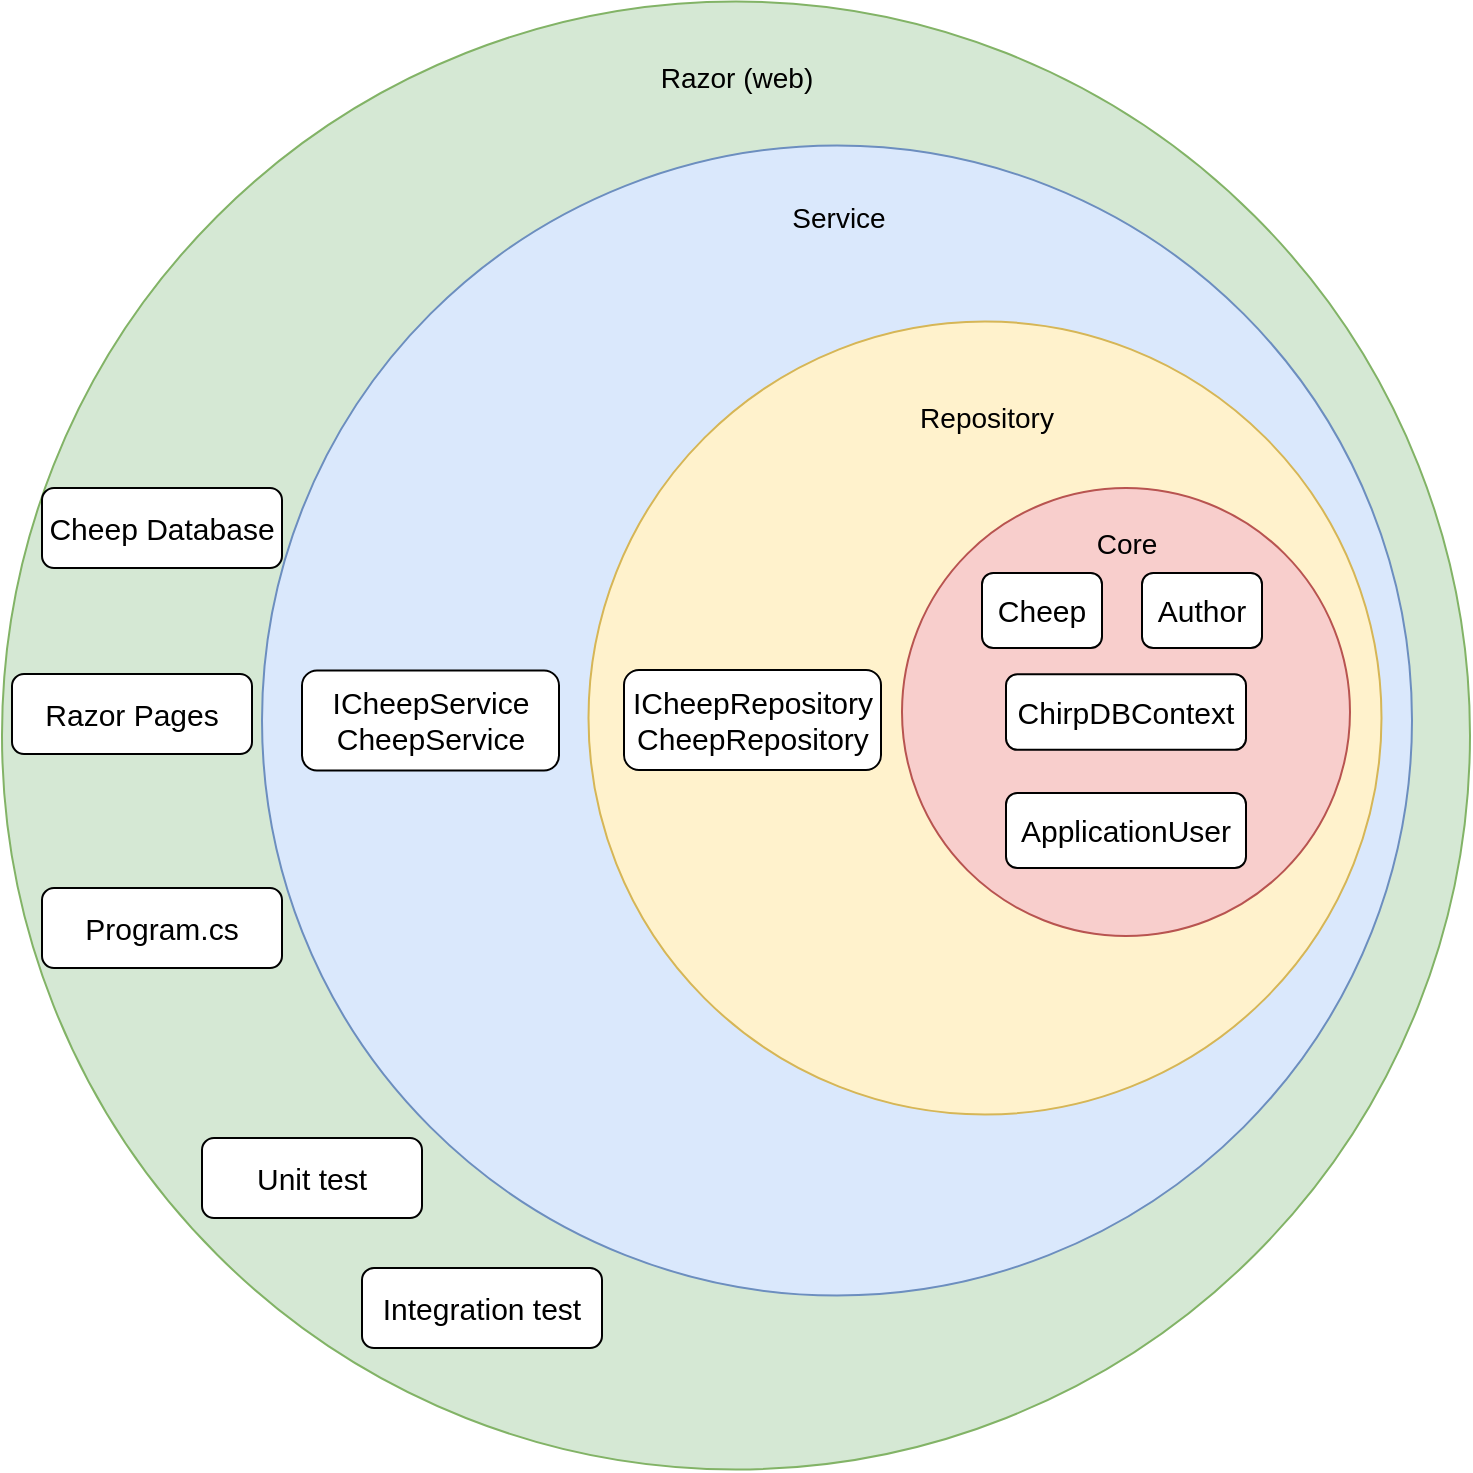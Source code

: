 <mxfile version="25.0.2">
  <diagram name="Side-1" id="tQ3ED9M-LZ-OiMMd92D-">
    <mxGraphModel dx="1018" dy="767" grid="1" gridSize="10" guides="1" tooltips="1" connect="1" arrows="1" fold="1" page="1" pageScale="1" pageWidth="827" pageHeight="1169" math="0" shadow="0">
      <root>
        <mxCell id="0" />
        <mxCell id="1" parent="0" />
        <mxCell id="rPxadUNjQppIRwe-aiAt-1" value="" style="ellipse;whiteSpace=wrap;html=1;aspect=fixed;fillColor=#d5e8d4;strokeColor=#82b366;" parent="1" vertex="1">
          <mxGeometry x="10" y="16.75" width="734" height="734" as="geometry" />
        </mxCell>
        <mxCell id="dsQhrnz6dbz95GXW7geE-5" value="&lt;font style=&quot;font-size: 14px;&quot;&gt;Razor (web)&lt;/font&gt;" style="text;html=1;align=center;verticalAlign=middle;resizable=0;points=[];autosize=1;strokeColor=none;fillColor=none;" parent="1" vertex="1">
          <mxGeometry x="327" y="40" width="100" height="30" as="geometry" />
        </mxCell>
        <mxCell id="jBLSQDo_EEXTpT7623js-5" value="" style="group" vertex="1" connectable="0" parent="1">
          <mxGeometry x="140" y="88.75" width="575" height="601.25" as="geometry" />
        </mxCell>
        <mxCell id="MNsl9z6oucMadm4XGt5h-1" value="" style="ellipse;whiteSpace=wrap;html=1;aspect=fixed;fillColor=#dae8fc;strokeColor=#6c8ebf;" parent="jBLSQDo_EEXTpT7623js-5" vertex="1">
          <mxGeometry width="575" height="575" as="geometry" />
        </mxCell>
        <mxCell id="dsQhrnz6dbz95GXW7geE-3" value="&lt;font style=&quot;font-size: 14px;&quot;&gt;Service&lt;/font&gt;" style="text;html=1;align=center;verticalAlign=middle;resizable=0;points=[];autosize=1;strokeColor=none;fillColor=none;" parent="jBLSQDo_EEXTpT7623js-5" vertex="1">
          <mxGeometry x="252.5" y="21.25" width="70" height="30" as="geometry" />
        </mxCell>
        <mxCell id="jBLSQDo_EEXTpT7623js-1" value="&lt;font style=&quot;font-size: 15px;&quot;&gt;ICheepService&lt;/font&gt;&lt;div&gt;&lt;font style=&quot;font-size: 15px;&quot;&gt;CheepService&lt;/font&gt;&lt;/div&gt;" style="rounded=1;whiteSpace=wrap;html=1;" vertex="1" parent="jBLSQDo_EEXTpT7623js-5">
          <mxGeometry x="20" y="262.5" width="128.5" height="50" as="geometry" />
        </mxCell>
        <mxCell id="jBLSQDo_EEXTpT7623js-9" value="&lt;span style=&quot;font-size: 15px;&quot;&gt;Integration test&lt;/span&gt;" style="rounded=1;whiteSpace=wrap;html=1;" vertex="1" parent="jBLSQDo_EEXTpT7623js-5">
          <mxGeometry x="50" y="561.25" width="120" height="40" as="geometry" />
        </mxCell>
        <mxCell id="jBLSQDo_EEXTpT7623js-4" value="" style="group" vertex="1" connectable="0" parent="1">
          <mxGeometry x="303.25" y="176.75" width="396.5" height="396.5" as="geometry" />
        </mxCell>
        <mxCell id="MNsl9z6oucMadm4XGt5h-2" value="" style="ellipse;whiteSpace=wrap;html=1;aspect=fixed;fillColor=#fff2cc;strokeColor=#d6b656;" parent="jBLSQDo_EEXTpT7623js-4" vertex="1">
          <mxGeometry width="396.5" height="396.5" as="geometry" />
        </mxCell>
        <mxCell id="dsQhrnz6dbz95GXW7geE-1" value="&lt;font style=&quot;font-size: 14px;&quot;&gt;Repository&lt;/font&gt;" style="text;html=1;align=center;verticalAlign=middle;resizable=0;points=[];autosize=1;strokeColor=none;fillColor=none;" parent="jBLSQDo_EEXTpT7623js-4" vertex="1">
          <mxGeometry x="153.25" y="33.25" width="90" height="30" as="geometry" />
        </mxCell>
        <mxCell id="rPxadUNjQppIRwe-aiAt-10" value="&lt;font style=&quot;font-size: 15px;&quot;&gt;ICheepRepository&lt;/font&gt;&lt;div&gt;&lt;font style=&quot;font-size: 15px;&quot;&gt;CheepRepository&lt;/font&gt;&lt;/div&gt;" style="rounded=1;whiteSpace=wrap;html=1;" parent="jBLSQDo_EEXTpT7623js-4" vertex="1">
          <mxGeometry x="17.75" y="174.25" width="128.5" height="50" as="geometry" />
        </mxCell>
        <mxCell id="rPxadUNjQppIRwe-aiAt-9" value="" style="group" parent="1" vertex="1" connectable="0">
          <mxGeometry x="460" y="260" width="224" height="224" as="geometry" />
        </mxCell>
        <mxCell id="MNsl9z6oucMadm4XGt5h-3" value="" style="ellipse;whiteSpace=wrap;html=1;aspect=fixed;fillColor=#f8cecc;strokeColor=#b85450;" parent="rPxadUNjQppIRwe-aiAt-9" vertex="1">
          <mxGeometry width="224" height="224" as="geometry" />
        </mxCell>
        <mxCell id="dsQhrnz6dbz95GXW7geE-2" value="&lt;font style=&quot;font-size: 14px;&quot;&gt;Core&lt;/font&gt;" style="text;html=1;align=center;verticalAlign=middle;resizable=0;points=[];autosize=1;strokeColor=none;fillColor=none;" parent="rPxadUNjQppIRwe-aiAt-9" vertex="1">
          <mxGeometry x="87" y="12.5" width="50" height="30" as="geometry" />
        </mxCell>
        <mxCell id="rPxadUNjQppIRwe-aiAt-4" value="&lt;font style=&quot;font-size: 15px;&quot;&gt;Cheep&lt;/font&gt;" style="rounded=1;whiteSpace=wrap;html=1;" parent="rPxadUNjQppIRwe-aiAt-9" vertex="1">
          <mxGeometry x="40" y="42.5" width="60" height="37.5" as="geometry" />
        </mxCell>
        <mxCell id="rPxadUNjQppIRwe-aiAt-5" value="&lt;font style=&quot;font-size: 15px;&quot;&gt;Author&lt;/font&gt;" style="rounded=1;whiteSpace=wrap;html=1;" parent="rPxadUNjQppIRwe-aiAt-9" vertex="1">
          <mxGeometry x="120" y="42.5" width="60" height="37.5" as="geometry" />
        </mxCell>
        <mxCell id="rPxadUNjQppIRwe-aiAt-7" value="&lt;font style=&quot;font-size: 15px;&quot;&gt;ChirpDBContext&lt;/font&gt;" style="rounded=1;whiteSpace=wrap;html=1;" parent="rPxadUNjQppIRwe-aiAt-9" vertex="1">
          <mxGeometry x="52" y="93.12" width="120" height="37.75" as="geometry" />
        </mxCell>
        <mxCell id="rPxadUNjQppIRwe-aiAt-8" value="&lt;font style=&quot;font-size: 15px;&quot;&gt;ApplicationUser&lt;/font&gt;" style="rounded=1;whiteSpace=wrap;html=1;" parent="rPxadUNjQppIRwe-aiAt-9" vertex="1">
          <mxGeometry x="52" y="152.5" width="120" height="37.5" as="geometry" />
        </mxCell>
        <mxCell id="jBLSQDo_EEXTpT7623js-2" value="&lt;span style=&quot;font-size: 15px;&quot;&gt;Razor Pages&lt;/span&gt;" style="rounded=1;whiteSpace=wrap;html=1;" vertex="1" parent="1">
          <mxGeometry x="15" y="353" width="120" height="40" as="geometry" />
        </mxCell>
        <mxCell id="jBLSQDo_EEXTpT7623js-6" value="&lt;span style=&quot;font-size: 15px;&quot;&gt;Program.cs&lt;/span&gt;" style="rounded=1;whiteSpace=wrap;html=1;" vertex="1" parent="1">
          <mxGeometry x="30" y="460" width="120" height="40" as="geometry" />
        </mxCell>
        <mxCell id="jBLSQDo_EEXTpT7623js-7" value="&lt;span style=&quot;font-size: 15px;&quot;&gt;Cheep Database&lt;/span&gt;" style="rounded=1;whiteSpace=wrap;html=1;" vertex="1" parent="1">
          <mxGeometry x="30" y="260" width="120" height="40" as="geometry" />
        </mxCell>
        <mxCell id="jBLSQDo_EEXTpT7623js-8" value="&lt;span style=&quot;font-size: 15px;&quot;&gt;Unit test&lt;/span&gt;" style="rounded=1;whiteSpace=wrap;html=1;" vertex="1" parent="1">
          <mxGeometry x="110" y="585" width="110" height="40" as="geometry" />
        </mxCell>
      </root>
    </mxGraphModel>
  </diagram>
</mxfile>
